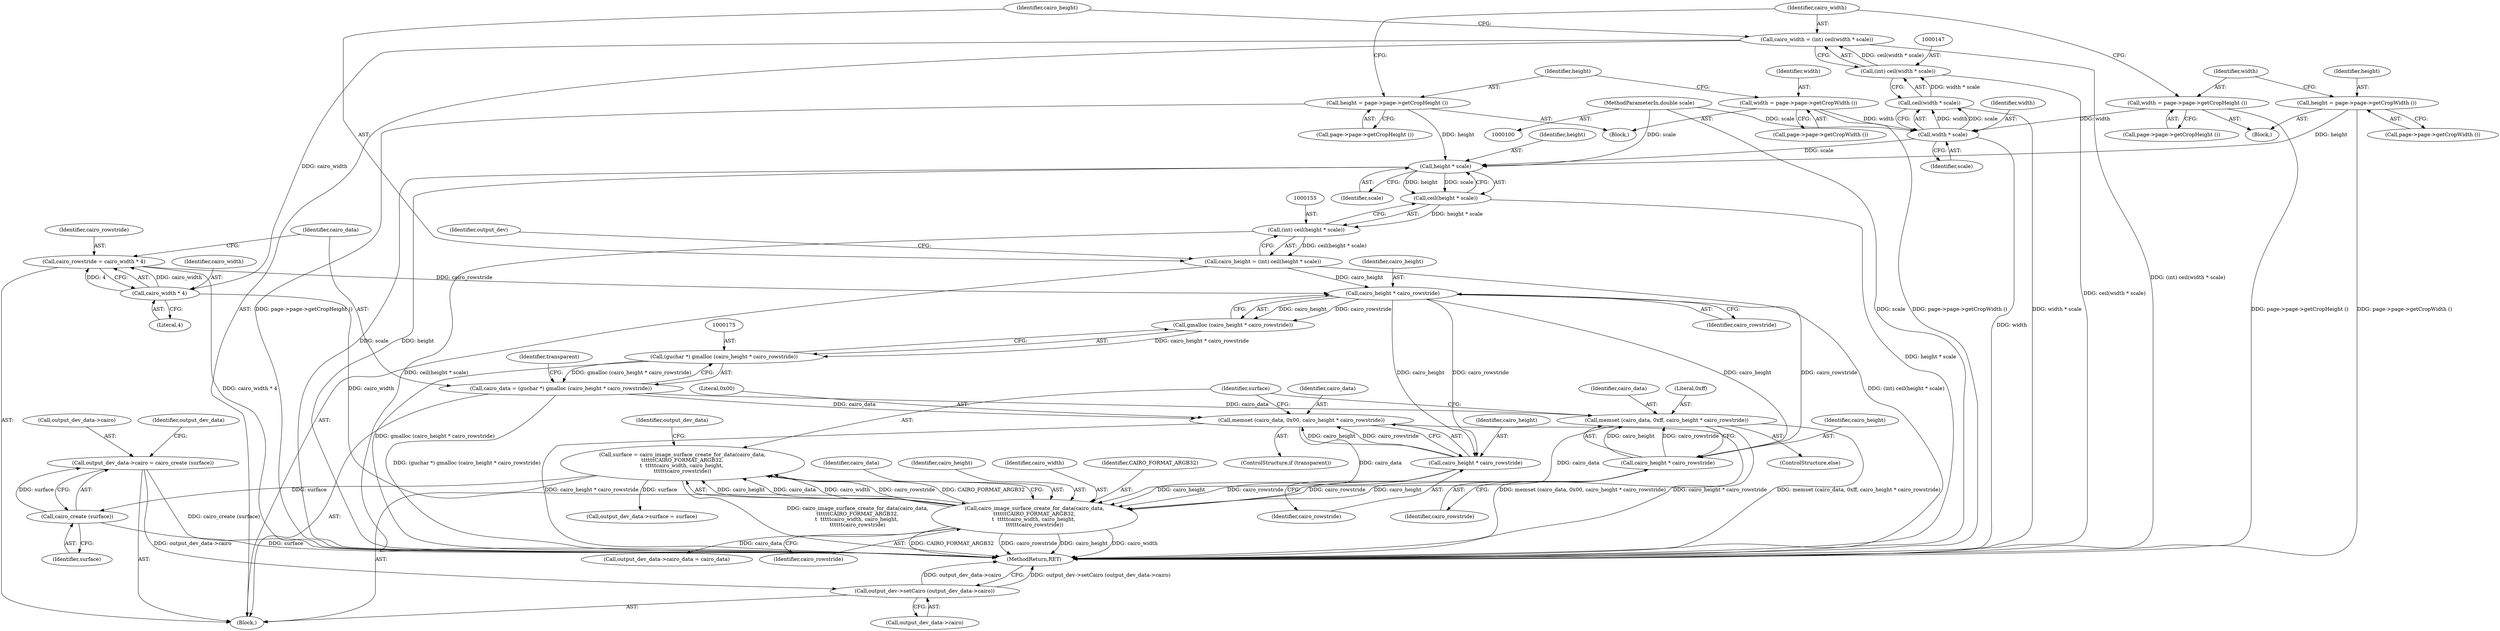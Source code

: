 digraph "1_poppler_9cf2325fb22f812b31858e519411f57747d39bd8@pointer" {
"1000213" [label="(Call,output_dev_data->cairo = cairo_create (surface))"];
"1000217" [label="(Call,cairo_create (surface))"];
"1000195" [label="(Call,surface = cairo_image_surface_create_for_data(cairo_data,\n\t\t\t\t\t\tCAIRO_FORMAT_ARGB32,\n\t  \t\t\t\t\tcairo_width, cairo_height, \n\t\t\t\t\t\tcairo_rowstride))"];
"1000197" [label="(Call,cairo_image_surface_create_for_data(cairo_data,\n\t\t\t\t\t\tCAIRO_FORMAT_ARGB32,\n\t  \t\t\t\t\tcairo_width, cairo_height, \n\t\t\t\t\t\tcairo_rowstride))"];
"1000189" [label="(Call,memset (cairo_data, 0xff, cairo_height * cairo_rowstride))"];
"1000172" [label="(Call,cairo_data = (guchar *) gmalloc (cairo_height * cairo_rowstride))"];
"1000174" [label="(Call,(guchar *) gmalloc (cairo_height * cairo_rowstride))"];
"1000176" [label="(Call,gmalloc (cairo_height * cairo_rowstride))"];
"1000177" [label="(Call,cairo_height * cairo_rowstride)"];
"1000152" [label="(Call,cairo_height = (int) ceil(height * scale))"];
"1000154" [label="(Call,(int) ceil(height * scale))"];
"1000156" [label="(Call,ceil(height * scale))"];
"1000157" [label="(Call,height * scale)"];
"1000141" [label="(Call,height = page->page->getCropHeight ())"];
"1000130" [label="(Call,height = page->page->getCropWidth ())"];
"1000149" [label="(Call,width * scale)"];
"1000138" [label="(Call,width = page->page->getCropWidth ())"];
"1000133" [label="(Call,width = page->page->getCropHeight ())"];
"1000102" [label="(MethodParameterIn,double scale)"];
"1000167" [label="(Call,cairo_rowstride = cairo_width * 4)"];
"1000169" [label="(Call,cairo_width * 4)"];
"1000144" [label="(Call,cairo_width = (int) ceil(width * scale))"];
"1000146" [label="(Call,(int) ceil(width * scale))"];
"1000148" [label="(Call,ceil(width * scale))"];
"1000192" [label="(Call,cairo_height * cairo_rowstride)"];
"1000182" [label="(Call,memset (cairo_data, 0x00, cairo_height * cairo_rowstride))"];
"1000185" [label="(Call,cairo_height * cairo_rowstride)"];
"1000219" [label="(Call,output_dev->setCairo (output_dev_data->cairo))"];
"1000217" [label="(Call,cairo_create (surface))"];
"1000197" [label="(Call,cairo_image_surface_create_for_data(cairo_data,\n\t\t\t\t\t\tCAIRO_FORMAT_ARGB32,\n\t  \t\t\t\t\tcairo_width, cairo_height, \n\t\t\t\t\t\tcairo_rowstride))"];
"1000132" [label="(Call,page->page->getCropWidth ())"];
"1000190" [label="(Identifier,cairo_data)"];
"1000188" [label="(ControlStructure,else)"];
"1000174" [label="(Call,(guchar *) gmalloc (cairo_height * cairo_rowstride))"];
"1000131" [label="(Identifier,height)"];
"1000184" [label="(Literal,0x00)"];
"1000153" [label="(Identifier,cairo_height)"];
"1000161" [label="(Identifier,output_dev)"];
"1000205" [label="(Identifier,output_dev_data)"];
"1000180" [label="(ControlStructure,if (transparent))"];
"1000194" [label="(Identifier,cairo_rowstride)"];
"1000145" [label="(Identifier,cairo_width)"];
"1000171" [label="(Literal,4)"];
"1000143" [label="(Call,page->page->getCropHeight ())"];
"1000129" [label="(Block,)"];
"1000142" [label="(Identifier,height)"];
"1000133" [label="(Call,width = page->page->getCropHeight ())"];
"1000135" [label="(Call,page->page->getCropHeight ())"];
"1000170" [label="(Identifier,cairo_width)"];
"1000219" [label="(Call,output_dev->setCairo (output_dev_data->cairo))"];
"1000154" [label="(Call,(int) ceil(height * scale))"];
"1000213" [label="(Call,output_dev_data->cairo = cairo_create (surface))"];
"1000189" [label="(Call,memset (cairo_data, 0xff, cairo_height * cairo_rowstride))"];
"1000198" [label="(Identifier,cairo_data)"];
"1000102" [label="(MethodParameterIn,double scale)"];
"1000183" [label="(Identifier,cairo_data)"];
"1000192" [label="(Call,cairo_height * cairo_rowstride)"];
"1000201" [label="(Identifier,cairo_height)"];
"1000214" [label="(Call,output_dev_data->cairo)"];
"1000181" [label="(Identifier,transparent)"];
"1000152" [label="(Call,cairo_height = (int) ceil(height * scale))"];
"1000159" [label="(Identifier,scale)"];
"1000187" [label="(Identifier,cairo_rowstride)"];
"1000141" [label="(Call,height = page->page->getCropHeight ())"];
"1000200" [label="(Identifier,cairo_width)"];
"1000177" [label="(Call,cairo_height * cairo_rowstride)"];
"1000202" [label="(Identifier,cairo_rowstride)"];
"1000203" [label="(Call,output_dev_data->cairo_data = cairo_data)"];
"1000223" [label="(MethodReturn,RET)"];
"1000172" [label="(Call,cairo_data = (guchar *) gmalloc (cairo_height * cairo_rowstride))"];
"1000186" [label="(Identifier,cairo_height)"];
"1000106" [label="(Block,)"];
"1000178" [label="(Identifier,cairo_height)"];
"1000218" [label="(Identifier,surface)"];
"1000138" [label="(Call,width = page->page->getCropWidth ())"];
"1000158" [label="(Identifier,height)"];
"1000208" [label="(Call,output_dev_data->surface = surface)"];
"1000195" [label="(Call,surface = cairo_image_surface_create_for_data(cairo_data,\n\t\t\t\t\t\tCAIRO_FORMAT_ARGB32,\n\t  \t\t\t\t\tcairo_width, cairo_height, \n\t\t\t\t\t\tcairo_rowstride))"];
"1000169" [label="(Call,cairo_width * 4)"];
"1000220" [label="(Call,output_dev_data->cairo)"];
"1000173" [label="(Identifier,cairo_data)"];
"1000151" [label="(Identifier,scale)"];
"1000140" [label="(Call,page->page->getCropWidth ())"];
"1000139" [label="(Identifier,width)"];
"1000137" [label="(Block,)"];
"1000199" [label="(Identifier,CAIRO_FORMAT_ARGB32)"];
"1000148" [label="(Call,ceil(width * scale))"];
"1000167" [label="(Call,cairo_rowstride = cairo_width * 4)"];
"1000221" [label="(Identifier,output_dev_data)"];
"1000191" [label="(Literal,0xff)"];
"1000176" [label="(Call,gmalloc (cairo_height * cairo_rowstride))"];
"1000168" [label="(Identifier,cairo_rowstride)"];
"1000144" [label="(Call,cairo_width = (int) ceil(width * scale))"];
"1000150" [label="(Identifier,width)"];
"1000193" [label="(Identifier,cairo_height)"];
"1000146" [label="(Call,(int) ceil(width * scale))"];
"1000157" [label="(Call,height * scale)"];
"1000130" [label="(Call,height = page->page->getCropWidth ())"];
"1000185" [label="(Call,cairo_height * cairo_rowstride)"];
"1000149" [label="(Call,width * scale)"];
"1000179" [label="(Identifier,cairo_rowstride)"];
"1000156" [label="(Call,ceil(height * scale))"];
"1000196" [label="(Identifier,surface)"];
"1000182" [label="(Call,memset (cairo_data, 0x00, cairo_height * cairo_rowstride))"];
"1000134" [label="(Identifier,width)"];
"1000213" -> "1000106"  [label="AST: "];
"1000213" -> "1000217"  [label="CFG: "];
"1000214" -> "1000213"  [label="AST: "];
"1000217" -> "1000213"  [label="AST: "];
"1000221" -> "1000213"  [label="CFG: "];
"1000213" -> "1000223"  [label="DDG: cairo_create (surface)"];
"1000217" -> "1000213"  [label="DDG: surface"];
"1000213" -> "1000219"  [label="DDG: output_dev_data->cairo"];
"1000217" -> "1000218"  [label="CFG: "];
"1000218" -> "1000217"  [label="AST: "];
"1000217" -> "1000223"  [label="DDG: surface"];
"1000195" -> "1000217"  [label="DDG: surface"];
"1000195" -> "1000106"  [label="AST: "];
"1000195" -> "1000197"  [label="CFG: "];
"1000196" -> "1000195"  [label="AST: "];
"1000197" -> "1000195"  [label="AST: "];
"1000205" -> "1000195"  [label="CFG: "];
"1000195" -> "1000223"  [label="DDG: cairo_image_surface_create_for_data(cairo_data,\n\t\t\t\t\t\tCAIRO_FORMAT_ARGB32,\n\t  \t\t\t\t\tcairo_width, cairo_height, \n\t\t\t\t\t\tcairo_rowstride)"];
"1000197" -> "1000195"  [label="DDG: cairo_height"];
"1000197" -> "1000195"  [label="DDG: cairo_data"];
"1000197" -> "1000195"  [label="DDG: cairo_width"];
"1000197" -> "1000195"  [label="DDG: cairo_rowstride"];
"1000197" -> "1000195"  [label="DDG: CAIRO_FORMAT_ARGB32"];
"1000195" -> "1000208"  [label="DDG: surface"];
"1000197" -> "1000202"  [label="CFG: "];
"1000198" -> "1000197"  [label="AST: "];
"1000199" -> "1000197"  [label="AST: "];
"1000200" -> "1000197"  [label="AST: "];
"1000201" -> "1000197"  [label="AST: "];
"1000202" -> "1000197"  [label="AST: "];
"1000197" -> "1000223"  [label="DDG: cairo_height"];
"1000197" -> "1000223"  [label="DDG: cairo_width"];
"1000197" -> "1000223"  [label="DDG: CAIRO_FORMAT_ARGB32"];
"1000197" -> "1000223"  [label="DDG: cairo_rowstride"];
"1000189" -> "1000197"  [label="DDG: cairo_data"];
"1000182" -> "1000197"  [label="DDG: cairo_data"];
"1000169" -> "1000197"  [label="DDG: cairo_width"];
"1000185" -> "1000197"  [label="DDG: cairo_height"];
"1000185" -> "1000197"  [label="DDG: cairo_rowstride"];
"1000192" -> "1000197"  [label="DDG: cairo_height"];
"1000192" -> "1000197"  [label="DDG: cairo_rowstride"];
"1000197" -> "1000203"  [label="DDG: cairo_data"];
"1000189" -> "1000188"  [label="AST: "];
"1000189" -> "1000192"  [label="CFG: "];
"1000190" -> "1000189"  [label="AST: "];
"1000191" -> "1000189"  [label="AST: "];
"1000192" -> "1000189"  [label="AST: "];
"1000196" -> "1000189"  [label="CFG: "];
"1000189" -> "1000223"  [label="DDG: memset (cairo_data, 0xff, cairo_height * cairo_rowstride)"];
"1000189" -> "1000223"  [label="DDG: cairo_height * cairo_rowstride"];
"1000172" -> "1000189"  [label="DDG: cairo_data"];
"1000192" -> "1000189"  [label="DDG: cairo_height"];
"1000192" -> "1000189"  [label="DDG: cairo_rowstride"];
"1000172" -> "1000106"  [label="AST: "];
"1000172" -> "1000174"  [label="CFG: "];
"1000173" -> "1000172"  [label="AST: "];
"1000174" -> "1000172"  [label="AST: "];
"1000181" -> "1000172"  [label="CFG: "];
"1000172" -> "1000223"  [label="DDG: (guchar *) gmalloc (cairo_height * cairo_rowstride)"];
"1000174" -> "1000172"  [label="DDG: gmalloc (cairo_height * cairo_rowstride)"];
"1000172" -> "1000182"  [label="DDG: cairo_data"];
"1000174" -> "1000176"  [label="CFG: "];
"1000175" -> "1000174"  [label="AST: "];
"1000176" -> "1000174"  [label="AST: "];
"1000174" -> "1000223"  [label="DDG: gmalloc (cairo_height * cairo_rowstride)"];
"1000176" -> "1000174"  [label="DDG: cairo_height * cairo_rowstride"];
"1000176" -> "1000177"  [label="CFG: "];
"1000177" -> "1000176"  [label="AST: "];
"1000177" -> "1000176"  [label="DDG: cairo_height"];
"1000177" -> "1000176"  [label="DDG: cairo_rowstride"];
"1000177" -> "1000179"  [label="CFG: "];
"1000178" -> "1000177"  [label="AST: "];
"1000179" -> "1000177"  [label="AST: "];
"1000152" -> "1000177"  [label="DDG: cairo_height"];
"1000167" -> "1000177"  [label="DDG: cairo_rowstride"];
"1000177" -> "1000185"  [label="DDG: cairo_height"];
"1000177" -> "1000185"  [label="DDG: cairo_rowstride"];
"1000177" -> "1000192"  [label="DDG: cairo_height"];
"1000177" -> "1000192"  [label="DDG: cairo_rowstride"];
"1000152" -> "1000106"  [label="AST: "];
"1000152" -> "1000154"  [label="CFG: "];
"1000153" -> "1000152"  [label="AST: "];
"1000154" -> "1000152"  [label="AST: "];
"1000161" -> "1000152"  [label="CFG: "];
"1000152" -> "1000223"  [label="DDG: (int) ceil(height * scale)"];
"1000154" -> "1000152"  [label="DDG: ceil(height * scale)"];
"1000154" -> "1000156"  [label="CFG: "];
"1000155" -> "1000154"  [label="AST: "];
"1000156" -> "1000154"  [label="AST: "];
"1000154" -> "1000223"  [label="DDG: ceil(height * scale)"];
"1000156" -> "1000154"  [label="DDG: height * scale"];
"1000156" -> "1000157"  [label="CFG: "];
"1000157" -> "1000156"  [label="AST: "];
"1000156" -> "1000223"  [label="DDG: height * scale"];
"1000157" -> "1000156"  [label="DDG: height"];
"1000157" -> "1000156"  [label="DDG: scale"];
"1000157" -> "1000159"  [label="CFG: "];
"1000158" -> "1000157"  [label="AST: "];
"1000159" -> "1000157"  [label="AST: "];
"1000157" -> "1000223"  [label="DDG: scale"];
"1000157" -> "1000223"  [label="DDG: height"];
"1000141" -> "1000157"  [label="DDG: height"];
"1000130" -> "1000157"  [label="DDG: height"];
"1000149" -> "1000157"  [label="DDG: scale"];
"1000102" -> "1000157"  [label="DDG: scale"];
"1000141" -> "1000137"  [label="AST: "];
"1000141" -> "1000143"  [label="CFG: "];
"1000142" -> "1000141"  [label="AST: "];
"1000143" -> "1000141"  [label="AST: "];
"1000145" -> "1000141"  [label="CFG: "];
"1000141" -> "1000223"  [label="DDG: page->page->getCropHeight ()"];
"1000130" -> "1000129"  [label="AST: "];
"1000130" -> "1000132"  [label="CFG: "];
"1000131" -> "1000130"  [label="AST: "];
"1000132" -> "1000130"  [label="AST: "];
"1000134" -> "1000130"  [label="CFG: "];
"1000130" -> "1000223"  [label="DDG: page->page->getCropWidth ()"];
"1000149" -> "1000148"  [label="AST: "];
"1000149" -> "1000151"  [label="CFG: "];
"1000150" -> "1000149"  [label="AST: "];
"1000151" -> "1000149"  [label="AST: "];
"1000148" -> "1000149"  [label="CFG: "];
"1000149" -> "1000223"  [label="DDG: width"];
"1000149" -> "1000148"  [label="DDG: width"];
"1000149" -> "1000148"  [label="DDG: scale"];
"1000138" -> "1000149"  [label="DDG: width"];
"1000133" -> "1000149"  [label="DDG: width"];
"1000102" -> "1000149"  [label="DDG: scale"];
"1000138" -> "1000137"  [label="AST: "];
"1000138" -> "1000140"  [label="CFG: "];
"1000139" -> "1000138"  [label="AST: "];
"1000140" -> "1000138"  [label="AST: "];
"1000142" -> "1000138"  [label="CFG: "];
"1000138" -> "1000223"  [label="DDG: page->page->getCropWidth ()"];
"1000133" -> "1000129"  [label="AST: "];
"1000133" -> "1000135"  [label="CFG: "];
"1000134" -> "1000133"  [label="AST: "];
"1000135" -> "1000133"  [label="AST: "];
"1000145" -> "1000133"  [label="CFG: "];
"1000133" -> "1000223"  [label="DDG: page->page->getCropHeight ()"];
"1000102" -> "1000100"  [label="AST: "];
"1000102" -> "1000223"  [label="DDG: scale"];
"1000167" -> "1000106"  [label="AST: "];
"1000167" -> "1000169"  [label="CFG: "];
"1000168" -> "1000167"  [label="AST: "];
"1000169" -> "1000167"  [label="AST: "];
"1000173" -> "1000167"  [label="CFG: "];
"1000167" -> "1000223"  [label="DDG: cairo_width * 4"];
"1000169" -> "1000167"  [label="DDG: cairo_width"];
"1000169" -> "1000167"  [label="DDG: 4"];
"1000169" -> "1000171"  [label="CFG: "];
"1000170" -> "1000169"  [label="AST: "];
"1000171" -> "1000169"  [label="AST: "];
"1000144" -> "1000169"  [label="DDG: cairo_width"];
"1000144" -> "1000106"  [label="AST: "];
"1000144" -> "1000146"  [label="CFG: "];
"1000145" -> "1000144"  [label="AST: "];
"1000146" -> "1000144"  [label="AST: "];
"1000153" -> "1000144"  [label="CFG: "];
"1000144" -> "1000223"  [label="DDG: (int) ceil(width * scale)"];
"1000146" -> "1000144"  [label="DDG: ceil(width * scale)"];
"1000146" -> "1000148"  [label="CFG: "];
"1000147" -> "1000146"  [label="AST: "];
"1000148" -> "1000146"  [label="AST: "];
"1000146" -> "1000223"  [label="DDG: ceil(width * scale)"];
"1000148" -> "1000146"  [label="DDG: width * scale"];
"1000148" -> "1000223"  [label="DDG: width * scale"];
"1000192" -> "1000194"  [label="CFG: "];
"1000193" -> "1000192"  [label="AST: "];
"1000194" -> "1000192"  [label="AST: "];
"1000182" -> "1000180"  [label="AST: "];
"1000182" -> "1000185"  [label="CFG: "];
"1000183" -> "1000182"  [label="AST: "];
"1000184" -> "1000182"  [label="AST: "];
"1000185" -> "1000182"  [label="AST: "];
"1000196" -> "1000182"  [label="CFG: "];
"1000182" -> "1000223"  [label="DDG: cairo_height * cairo_rowstride"];
"1000182" -> "1000223"  [label="DDG: memset (cairo_data, 0x00, cairo_height * cairo_rowstride)"];
"1000185" -> "1000182"  [label="DDG: cairo_height"];
"1000185" -> "1000182"  [label="DDG: cairo_rowstride"];
"1000185" -> "1000187"  [label="CFG: "];
"1000186" -> "1000185"  [label="AST: "];
"1000187" -> "1000185"  [label="AST: "];
"1000219" -> "1000106"  [label="AST: "];
"1000219" -> "1000220"  [label="CFG: "];
"1000220" -> "1000219"  [label="AST: "];
"1000223" -> "1000219"  [label="CFG: "];
"1000219" -> "1000223"  [label="DDG: output_dev->setCairo (output_dev_data->cairo)"];
"1000219" -> "1000223"  [label="DDG: output_dev_data->cairo"];
}
